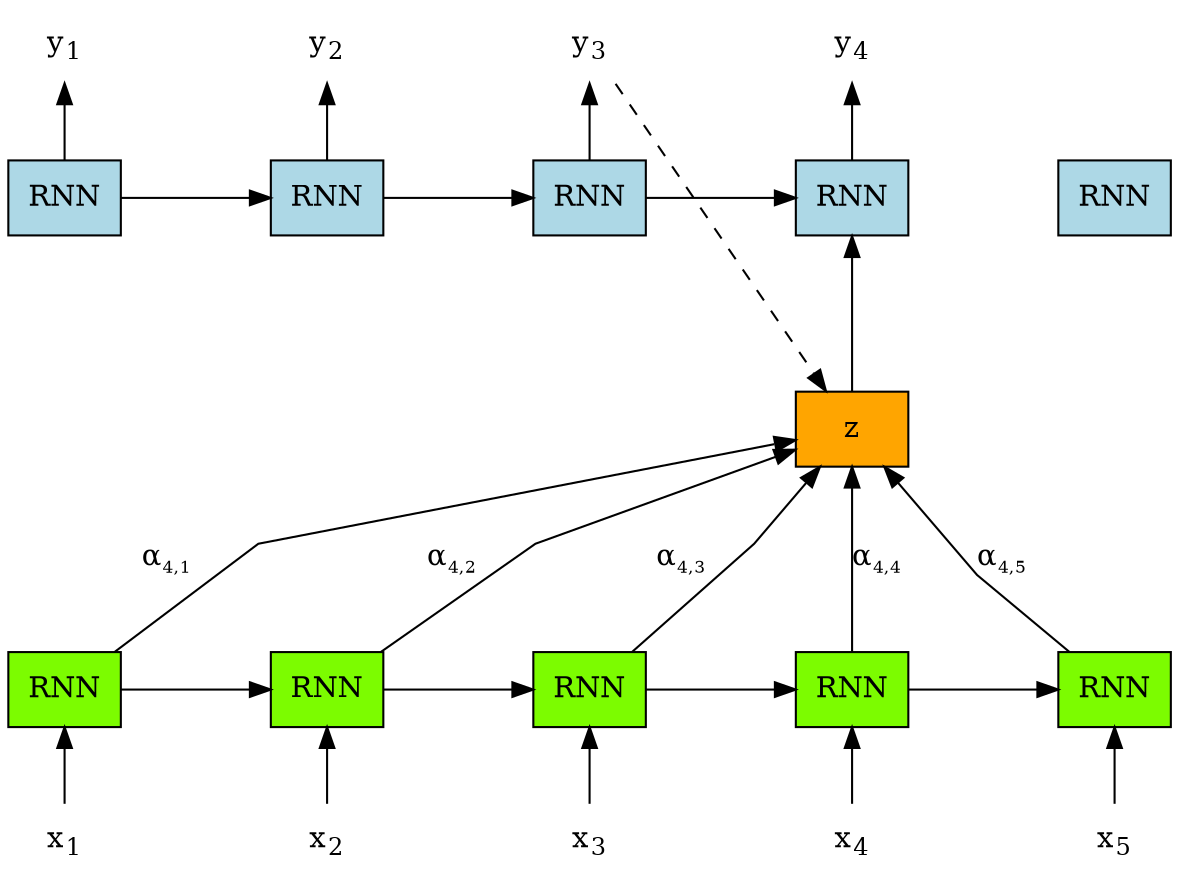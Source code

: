 digraph transformer {
    graph [dpi = 300]
    rankdir = "BT"
    splines = "False"

    x1 [label=<x<sub>1</sub>>, shape="plaintext"]
    x2 [label=<x<sub>2</sub>>, shape="plaintext"]
    x3 [label=<x<sub>3</sub>>, shape="plaintext"]
    x4 [label=<x<sub>4</sub>>, shape="plaintext"]
    x5 [label=<x<sub>5</sub>>, shape="plaintext"]

    y1 [label=<y<sub>1</sub>>, shape="plaintext"]
    y2 [label=<y<sub>2</sub>>, shape="plaintext"]
    y3 [label=<y<sub>3</sub>>, shape="plaintext"]
    y4 [label=<y<sub>4</sub>>, shape="plaintext"]

    rnn_encoder1 [label="RNN", shape="rectangle", style="filled", fillcolor="lawngreen"]
    rnn_encoder2 [label="RNN", shape="rectangle", style="filled", fillcolor="lawngreen"]
    rnn_encoder3 [label="RNN", shape="rectangle", style="filled", fillcolor="lawngreen"]
    rnn_encoder4 [label="RNN", shape="rectangle", style="filled", fillcolor="lawngreen"]
    rnn_encoder5 [label="RNN", shape="rectangle", style="filled", fillcolor="lawngreen"]

    rnn_decoder1 [label="RNN", shape="rectangle", style="filled", fillcolor="lightblue"]
    rnn_decoder2 [label="RNN", shape="rectangle", style="filled", fillcolor="lightblue"]
    rnn_decoder3 [label="RNN", shape="rectangle", style="filled", fillcolor="lightblue"]
    rnn_decoder4 [label="RNN", shape="rectangle", style="filled", fillcolor="lightblue"]
    rnn_decoder5 [label="RNN", shape="rectangle", style="filled", fillcolor="lightblue"]

    attention4 [label="z", shape="rectangle", style="filled", fillcolor="orange"]

    {rank="same"; rnn_decoder1; rnn_decoder2; rnn_decoder3; rnn_decoder4; rnn_decoder5}
    {rank="same"; rnn_encoder1; rnn_encoder2; rnn_encoder3; rnn_encoder4; rnn_encoder5}

    x1 -> rnn_encoder1
    x2 -> rnn_encoder2
    x3 -> rnn_encoder3
    x4 -> rnn_encoder4
    x5 -> rnn_encoder5

    rnn_encoder1 -> attention4 [constraint="False", label=<α<sub><font point-size="10">4,1</font></sub>       >]
    rnn_encoder2 -> attention4 [constraint="False", label=<α<sub><font point-size="10">4,2</font></sub>      >]
    rnn_encoder3 -> attention4 [constraint="False", label=<α<sub><font point-size="10">4,3</font></sub>     >]
    rnn_encoder4 -> attention4 [minlen=2, label=<α<sub><font point-size="10">4,4</font></sub>>]
    rnn_encoder5 -> attention4 [constraint="False", label=<α<sub><font point-size="10">4,5</font></sub>>]

    rnn_encoder1 -> rnn_encoder2 [minlen=2]
    rnn_encoder2 -> rnn_encoder3 [minlen=2]
    rnn_encoder3 -> rnn_encoder4 [minlen=2]
    rnn_encoder4 -> rnn_encoder5 [minlen=2]

    rnn_decoder1 -> rnn_decoder2 [minlen=2]
    rnn_decoder2 -> rnn_decoder3 [minlen=2]
    rnn_decoder3 -> rnn_decoder4 [minlen=2]
    rnn_decoder4 -> rnn_decoder5 [style="invis", minlen=2]

    rnn_decoder1 -> y1
    rnn_decoder2 -> y2
    rnn_decoder3 -> y3
    rnn_decoder4 -> y4

    attention4 -> rnn_decoder4 [minlen=2]
    y3 -> attention4 [constraint="False", style="dashed"]
    
    






















}